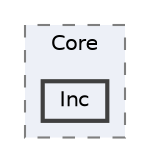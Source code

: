 digraph "/home/oliver/Documents/3A/2425_ESE_Projet_V-NOM/Projet_V-NOM_STM32/Core/Inc"
{
 // LATEX_PDF_SIZE
  bgcolor="transparent";
  edge [fontname=Helvetica,fontsize=10,labelfontname=Helvetica,labelfontsize=10];
  node [fontname=Helvetica,fontsize=10,shape=box,height=0.2,width=0.4];
  compound=true
  subgraph clusterdir_7355fbed93420b036c859d3b7343c435 {
    graph [ bgcolor="#edf0f7", pencolor="grey50", label="Core", fontname=Helvetica,fontsize=10 style="filled,dashed", URL="dir_7355fbed93420b036c859d3b7343c435.html",tooltip=""]
  dir_9a7dfda6146872f047a7bc69a3f1a819 [label="Inc", fillcolor="#edf0f7", color="grey25", style="filled,bold", URL="dir_9a7dfda6146872f047a7bc69a3f1a819.html",tooltip=""];
  }
}
